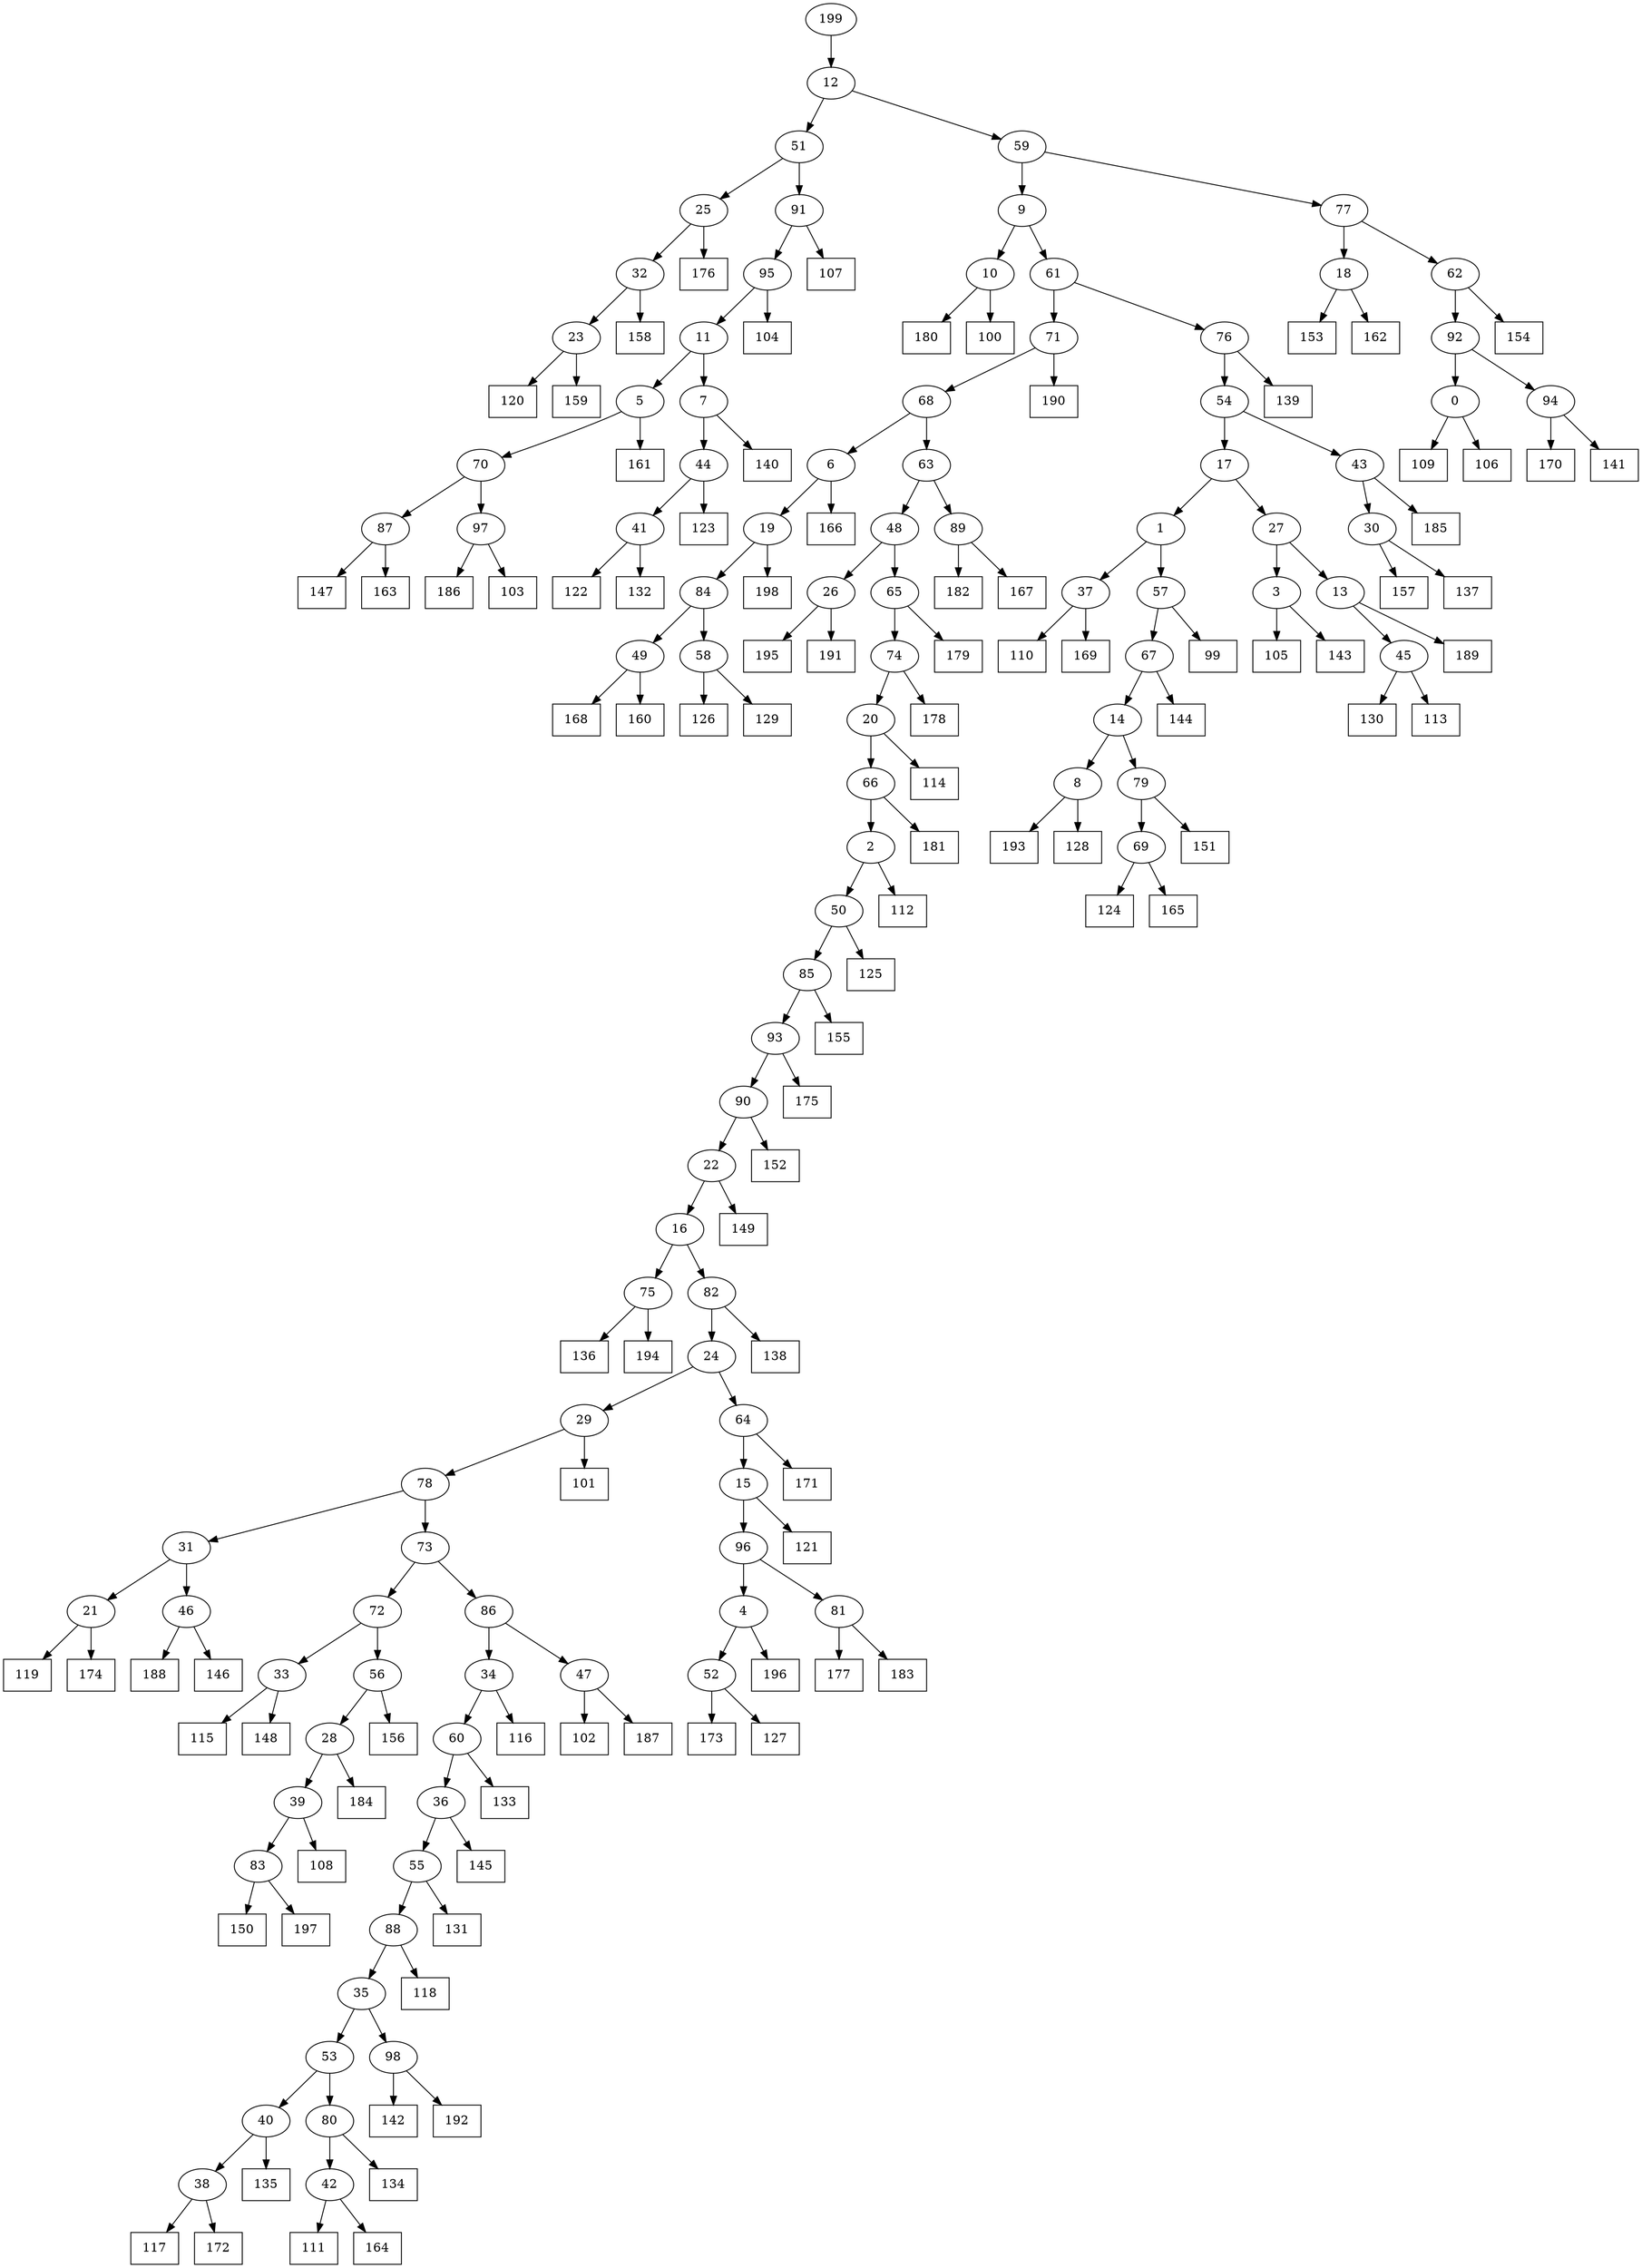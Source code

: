 digraph G {
0[label="0"];
1[label="1"];
2[label="2"];
3[label="3"];
4[label="4"];
5[label="5"];
6[label="6"];
7[label="7"];
8[label="8"];
9[label="9"];
10[label="10"];
11[label="11"];
12[label="12"];
13[label="13"];
14[label="14"];
15[label="15"];
16[label="16"];
17[label="17"];
18[label="18"];
19[label="19"];
20[label="20"];
21[label="21"];
22[label="22"];
23[label="23"];
24[label="24"];
25[label="25"];
26[label="26"];
27[label="27"];
28[label="28"];
29[label="29"];
30[label="30"];
31[label="31"];
32[label="32"];
33[label="33"];
34[label="34"];
35[label="35"];
36[label="36"];
37[label="37"];
38[label="38"];
39[label="39"];
40[label="40"];
41[label="41"];
42[label="42"];
43[label="43"];
44[label="44"];
45[label="45"];
46[label="46"];
47[label="47"];
48[label="48"];
49[label="49"];
50[label="50"];
51[label="51"];
52[label="52"];
53[label="53"];
54[label="54"];
55[label="55"];
56[label="56"];
57[label="57"];
58[label="58"];
59[label="59"];
60[label="60"];
61[label="61"];
62[label="62"];
63[label="63"];
64[label="64"];
65[label="65"];
66[label="66"];
67[label="67"];
68[label="68"];
69[label="69"];
70[label="70"];
71[label="71"];
72[label="72"];
73[label="73"];
74[label="74"];
75[label="75"];
76[label="76"];
77[label="77"];
78[label="78"];
79[label="79"];
80[label="80"];
81[label="81"];
82[label="82"];
83[label="83"];
84[label="84"];
85[label="85"];
86[label="86"];
87[label="87"];
88[label="88"];
89[label="89"];
90[label="90"];
91[label="91"];
92[label="92"];
93[label="93"];
94[label="94"];
95[label="95"];
96[label="96"];
97[label="97"];
98[label="98"];
99[shape=box,label="176"];
100[shape=box,label="142"];
101[shape=box,label="126"];
102[shape=box,label="102"];
103[shape=box,label="173"];
104[shape=box,label="180"];
105[shape=box,label="134"];
106[shape=box,label="109"];
107[shape=box,label="177"];
108[shape=box,label="135"];
109[shape=box,label="179"];
110[shape=box,label="186"];
111[shape=box,label="118"];
112[shape=box,label="115"];
113[shape=box,label="170"];
114[shape=box,label="185"];
115[shape=box,label="150"];
116[shape=box,label="197"];
117[shape=box,label="108"];
118[shape=box,label="105"];
119[shape=box,label="127"];
120[shape=box,label="124"];
121[shape=box,label="140"];
122[shape=box,label="155"];
123[shape=box,label="187"];
124[shape=box,label="122"];
125[shape=box,label="144"];
126[shape=box,label="107"];
127[shape=box,label="195"];
128[shape=box,label="168"];
129[shape=box,label="154"];
130[shape=box,label="117"];
131[shape=box,label="136"];
132[shape=box,label="181"];
133[shape=box,label="165"];
134[shape=box,label="160"];
135[shape=box,label="198"];
136[shape=box,label="183"];
137[shape=box,label="153"];
138[shape=box,label="114"];
139[shape=box,label="143"];
140[shape=box,label="101"];
141[shape=box,label="123"];
142[shape=box,label="112"];
143[shape=box,label="119"];
144[shape=box,label="193"];
145[shape=box,label="151"];
146[shape=box,label="188"];
147[shape=box,label="130"];
148[shape=box,label="149"];
149[shape=box,label="157"];
150[shape=box,label="194"];
151[shape=box,label="147"];
152[shape=box,label="171"];
153[shape=box,label="111"];
154[shape=box,label="116"];
155[shape=box,label="133"];
156[shape=box,label="145"];
157[shape=box,label="110"];
158[shape=box,label="169"];
159[shape=box,label="106"];
160[shape=box,label="182"];
161[shape=box,label="120"];
162[shape=box,label="196"];
163[shape=box,label="189"];
164[shape=box,label="167"];
165[shape=box,label="159"];
166[shape=box,label="156"];
167[shape=box,label="161"];
168[shape=box,label="129"];
169[shape=box,label="100"];
170[shape=box,label="148"];
171[shape=box,label="192"];
172[shape=box,label="175"];
173[shape=box,label="190"];
174[shape=box,label="146"];
175[shape=box,label="137"];
176[shape=box,label="166"];
177[shape=box,label="128"];
178[shape=box,label="163"];
179[shape=box,label="162"];
180[shape=box,label="104"];
181[shape=box,label="121"];
182[shape=box,label="125"];
183[shape=box,label="172"];
184[shape=box,label="138"];
185[shape=box,label="141"];
186[shape=box,label="113"];
187[shape=box,label="132"];
188[shape=box,label="191"];
189[shape=box,label="178"];
190[shape=box,label="174"];
191[shape=box,label="152"];
192[shape=box,label="164"];
193[shape=box,label="184"];
194[shape=box,label="158"];
195[shape=box,label="131"];
196[shape=box,label="139"];
197[shape=box,label="99"];
198[shape=box,label="103"];
199[label="199"];
33->170 ;
94->113 ;
3->118 ;
30->149 ;
43->114 ;
97->110 ;
81->136 ;
50->182 ;
91->126 ;
60->155 ;
23->165 ;
57->67 ;
41->187 ;
94->185 ;
23->161 ;
46->146 ;
16->82 ;
87->178 ;
32->194 ;
91->95 ;
95->180 ;
95->11 ;
29->140 ;
90->191 ;
78->31 ;
82->184 ;
41->124 ;
34->154 ;
71->68 ;
1->37 ;
37->158 ;
42->192 ;
66->132 ;
59->9 ;
58->101 ;
38->183 ;
28->39 ;
61->76 ;
49->128 ;
21->190 ;
76->196 ;
84->58 ;
86->34 ;
51->91 ;
33->112 ;
66->2 ;
83->116 ;
36->156 ;
56->166 ;
80->105 ;
53->80 ;
82->24 ;
7->121 ;
75->150 ;
69->120 ;
48->65 ;
65->109 ;
89->160 ;
87->151 ;
49->134 ;
9->61 ;
5->70 ;
93->172 ;
14->79 ;
79->145 ;
18->179 ;
70->97 ;
6->19 ;
19->135 ;
39->83 ;
83->115 ;
84->49 ;
35->53 ;
22->16 ;
26->127 ;
79->69 ;
52->119 ;
2->50 ;
199->12 ;
67->125 ;
68->63 ;
15->181 ;
8->177 ;
70->87 ;
53->40 ;
40->108 ;
2->142 ;
98->171 ;
13->163 ;
39->117 ;
31->46 ;
22->148 ;
89->164 ;
92->0 ;
36->55 ;
55->195 ;
3->139 ;
4->162 ;
9->10 ;
10->104 ;
75->131 ;
31->21 ;
81->107 ;
19->84 ;
78->73 ;
25->99 ;
85->122 ;
34->60 ;
60->36 ;
69->133 ;
47->102 ;
0->159 ;
46->174 ;
12->51 ;
44->141 ;
17->27 ;
20->138 ;
26->188 ;
76->54 ;
24->29 ;
11->5 ;
5->167 ;
16->75 ;
64->15 ;
38->130 ;
0->106 ;
55->88 ;
88->35 ;
45->186 ;
63->48 ;
48->26 ;
54->17 ;
30->175 ;
88->111 ;
11->7 ;
10->169 ;
8->144 ;
65->74 ;
4->52 ;
52->103 ;
51->25 ;
73->72 ;
72->56 ;
50->85 ;
67->14 ;
14->8 ;
74->20 ;
20->66 ;
37->157 ;
7->44 ;
44->41 ;
92->94 ;
12->59 ;
97->198 ;
93->90 ;
90->22 ;
17->1 ;
25->32 ;
32->23 ;
35->98 ;
59->77 ;
77->18 ;
72->33 ;
62->92 ;
58->168 ;
15->96 ;
96->81 ;
63->89 ;
56->28 ;
28->193 ;
40->38 ;
68->6 ;
6->176 ;
61->71 ;
71->173 ;
21->143 ;
45->147 ;
24->64 ;
64->152 ;
18->137 ;
77->62 ;
62->129 ;
98->100 ;
27->13 ;
13->45 ;
29->78 ;
73->86 ;
85->93 ;
86->47 ;
47->123 ;
27->3 ;
1->57 ;
57->197 ;
96->4 ;
80->42 ;
42->153 ;
74->189 ;
54->43 ;
43->30 ;
}
